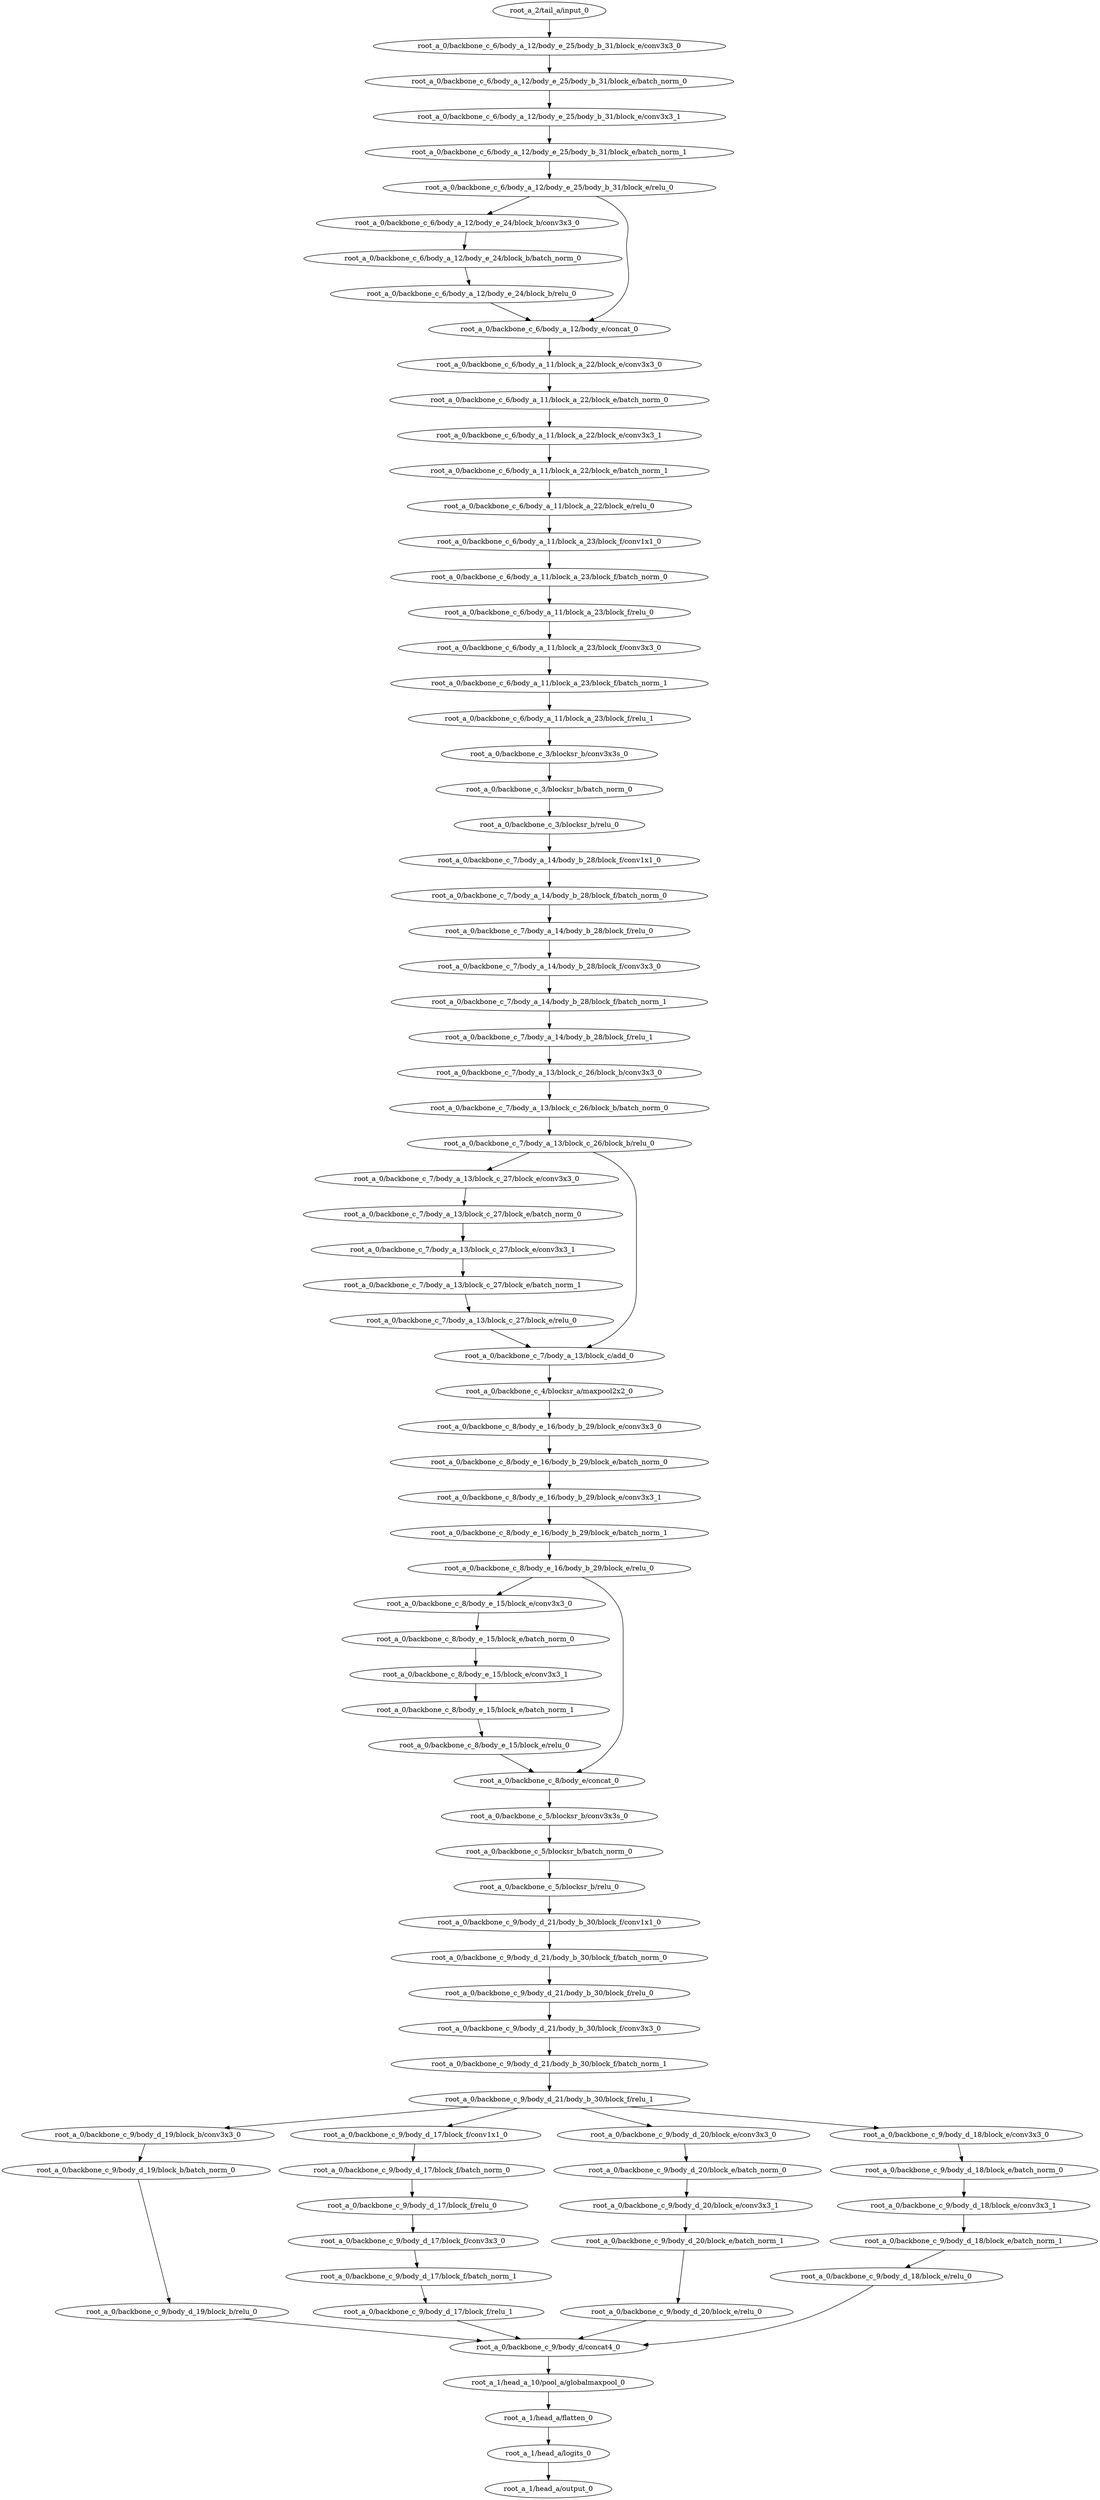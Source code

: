 digraph root_a {
	"root_a_2/tail_a/input_0"
	"root_a_0/backbone_c_6/body_a_12/body_e_25/body_b_31/block_e/conv3x3_0"
	"root_a_0/backbone_c_6/body_a_12/body_e_25/body_b_31/block_e/batch_norm_0"
	"root_a_0/backbone_c_6/body_a_12/body_e_25/body_b_31/block_e/conv3x3_1"
	"root_a_0/backbone_c_6/body_a_12/body_e_25/body_b_31/block_e/batch_norm_1"
	"root_a_0/backbone_c_6/body_a_12/body_e_25/body_b_31/block_e/relu_0"
	"root_a_0/backbone_c_6/body_a_12/body_e_24/block_b/conv3x3_0"
	"root_a_0/backbone_c_6/body_a_12/body_e_24/block_b/batch_norm_0"
	"root_a_0/backbone_c_6/body_a_12/body_e_24/block_b/relu_0"
	"root_a_0/backbone_c_6/body_a_12/body_e/concat_0"
	"root_a_0/backbone_c_6/body_a_11/block_a_22/block_e/conv3x3_0"
	"root_a_0/backbone_c_6/body_a_11/block_a_22/block_e/batch_norm_0"
	"root_a_0/backbone_c_6/body_a_11/block_a_22/block_e/conv3x3_1"
	"root_a_0/backbone_c_6/body_a_11/block_a_22/block_e/batch_norm_1"
	"root_a_0/backbone_c_6/body_a_11/block_a_22/block_e/relu_0"
	"root_a_0/backbone_c_6/body_a_11/block_a_23/block_f/conv1x1_0"
	"root_a_0/backbone_c_6/body_a_11/block_a_23/block_f/batch_norm_0"
	"root_a_0/backbone_c_6/body_a_11/block_a_23/block_f/relu_0"
	"root_a_0/backbone_c_6/body_a_11/block_a_23/block_f/conv3x3_0"
	"root_a_0/backbone_c_6/body_a_11/block_a_23/block_f/batch_norm_1"
	"root_a_0/backbone_c_6/body_a_11/block_a_23/block_f/relu_1"
	"root_a_0/backbone_c_3/blocksr_b/conv3x3s_0"
	"root_a_0/backbone_c_3/blocksr_b/batch_norm_0"
	"root_a_0/backbone_c_3/blocksr_b/relu_0"
	"root_a_0/backbone_c_7/body_a_14/body_b_28/block_f/conv1x1_0"
	"root_a_0/backbone_c_7/body_a_14/body_b_28/block_f/batch_norm_0"
	"root_a_0/backbone_c_7/body_a_14/body_b_28/block_f/relu_0"
	"root_a_0/backbone_c_7/body_a_14/body_b_28/block_f/conv3x3_0"
	"root_a_0/backbone_c_7/body_a_14/body_b_28/block_f/batch_norm_1"
	"root_a_0/backbone_c_7/body_a_14/body_b_28/block_f/relu_1"
	"root_a_0/backbone_c_7/body_a_13/block_c_26/block_b/conv3x3_0"
	"root_a_0/backbone_c_7/body_a_13/block_c_26/block_b/batch_norm_0"
	"root_a_0/backbone_c_7/body_a_13/block_c_26/block_b/relu_0"
	"root_a_0/backbone_c_7/body_a_13/block_c_27/block_e/conv3x3_0"
	"root_a_0/backbone_c_7/body_a_13/block_c_27/block_e/batch_norm_0"
	"root_a_0/backbone_c_7/body_a_13/block_c_27/block_e/conv3x3_1"
	"root_a_0/backbone_c_7/body_a_13/block_c_27/block_e/batch_norm_1"
	"root_a_0/backbone_c_7/body_a_13/block_c_27/block_e/relu_0"
	"root_a_0/backbone_c_7/body_a_13/block_c/add_0"
	"root_a_0/backbone_c_4/blocksr_a/maxpool2x2_0"
	"root_a_0/backbone_c_8/body_e_16/body_b_29/block_e/conv3x3_0"
	"root_a_0/backbone_c_8/body_e_16/body_b_29/block_e/batch_norm_0"
	"root_a_0/backbone_c_8/body_e_16/body_b_29/block_e/conv3x3_1"
	"root_a_0/backbone_c_8/body_e_16/body_b_29/block_e/batch_norm_1"
	"root_a_0/backbone_c_8/body_e_16/body_b_29/block_e/relu_0"
	"root_a_0/backbone_c_8/body_e_15/block_e/conv3x3_0"
	"root_a_0/backbone_c_8/body_e_15/block_e/batch_norm_0"
	"root_a_0/backbone_c_8/body_e_15/block_e/conv3x3_1"
	"root_a_0/backbone_c_8/body_e_15/block_e/batch_norm_1"
	"root_a_0/backbone_c_8/body_e_15/block_e/relu_0"
	"root_a_0/backbone_c_8/body_e/concat_0"
	"root_a_0/backbone_c_5/blocksr_b/conv3x3s_0"
	"root_a_0/backbone_c_5/blocksr_b/batch_norm_0"
	"root_a_0/backbone_c_5/blocksr_b/relu_0"
	"root_a_0/backbone_c_9/body_d_21/body_b_30/block_f/conv1x1_0"
	"root_a_0/backbone_c_9/body_d_21/body_b_30/block_f/batch_norm_0"
	"root_a_0/backbone_c_9/body_d_21/body_b_30/block_f/relu_0"
	"root_a_0/backbone_c_9/body_d_21/body_b_30/block_f/conv3x3_0"
	"root_a_0/backbone_c_9/body_d_21/body_b_30/block_f/batch_norm_1"
	"root_a_0/backbone_c_9/body_d_21/body_b_30/block_f/relu_1"
	"root_a_0/backbone_c_9/body_d_19/block_b/conv3x3_0"
	"root_a_0/backbone_c_9/body_d_19/block_b/batch_norm_0"
	"root_a_0/backbone_c_9/body_d_19/block_b/relu_0"
	"root_a_0/backbone_c_9/body_d_17/block_f/conv1x1_0"
	"root_a_0/backbone_c_9/body_d_17/block_f/batch_norm_0"
	"root_a_0/backbone_c_9/body_d_17/block_f/relu_0"
	"root_a_0/backbone_c_9/body_d_17/block_f/conv3x3_0"
	"root_a_0/backbone_c_9/body_d_17/block_f/batch_norm_1"
	"root_a_0/backbone_c_9/body_d_17/block_f/relu_1"
	"root_a_0/backbone_c_9/body_d_20/block_e/conv3x3_0"
	"root_a_0/backbone_c_9/body_d_20/block_e/batch_norm_0"
	"root_a_0/backbone_c_9/body_d_20/block_e/conv3x3_1"
	"root_a_0/backbone_c_9/body_d_20/block_e/batch_norm_1"
	"root_a_0/backbone_c_9/body_d_20/block_e/relu_0"
	"root_a_0/backbone_c_9/body_d_18/block_e/conv3x3_0"
	"root_a_0/backbone_c_9/body_d_18/block_e/batch_norm_0"
	"root_a_0/backbone_c_9/body_d_18/block_e/conv3x3_1"
	"root_a_0/backbone_c_9/body_d_18/block_e/batch_norm_1"
	"root_a_0/backbone_c_9/body_d_18/block_e/relu_0"
	"root_a_0/backbone_c_9/body_d/concat4_0"
	"root_a_1/head_a_10/pool_a/globalmaxpool_0"
	"root_a_1/head_a/flatten_0"
	"root_a_1/head_a/logits_0"
	"root_a_1/head_a/output_0"

	"root_a_2/tail_a/input_0" -> "root_a_0/backbone_c_6/body_a_12/body_e_25/body_b_31/block_e/conv3x3_0"
	"root_a_0/backbone_c_6/body_a_12/body_e_25/body_b_31/block_e/conv3x3_0" -> "root_a_0/backbone_c_6/body_a_12/body_e_25/body_b_31/block_e/batch_norm_0"
	"root_a_0/backbone_c_6/body_a_12/body_e_25/body_b_31/block_e/batch_norm_0" -> "root_a_0/backbone_c_6/body_a_12/body_e_25/body_b_31/block_e/conv3x3_1"
	"root_a_0/backbone_c_6/body_a_12/body_e_25/body_b_31/block_e/conv3x3_1" -> "root_a_0/backbone_c_6/body_a_12/body_e_25/body_b_31/block_e/batch_norm_1"
	"root_a_0/backbone_c_6/body_a_12/body_e_25/body_b_31/block_e/batch_norm_1" -> "root_a_0/backbone_c_6/body_a_12/body_e_25/body_b_31/block_e/relu_0"
	"root_a_0/backbone_c_6/body_a_12/body_e_25/body_b_31/block_e/relu_0" -> "root_a_0/backbone_c_6/body_a_12/body_e_24/block_b/conv3x3_0"
	"root_a_0/backbone_c_6/body_a_12/body_e_24/block_b/conv3x3_0" -> "root_a_0/backbone_c_6/body_a_12/body_e_24/block_b/batch_norm_0"
	"root_a_0/backbone_c_6/body_a_12/body_e_24/block_b/batch_norm_0" -> "root_a_0/backbone_c_6/body_a_12/body_e_24/block_b/relu_0"
	"root_a_0/backbone_c_6/body_a_12/body_e_25/body_b_31/block_e/relu_0" -> "root_a_0/backbone_c_6/body_a_12/body_e/concat_0"
	"root_a_0/backbone_c_6/body_a_12/body_e_24/block_b/relu_0" -> "root_a_0/backbone_c_6/body_a_12/body_e/concat_0"
	"root_a_0/backbone_c_6/body_a_12/body_e/concat_0" -> "root_a_0/backbone_c_6/body_a_11/block_a_22/block_e/conv3x3_0"
	"root_a_0/backbone_c_6/body_a_11/block_a_22/block_e/conv3x3_0" -> "root_a_0/backbone_c_6/body_a_11/block_a_22/block_e/batch_norm_0"
	"root_a_0/backbone_c_6/body_a_11/block_a_22/block_e/batch_norm_0" -> "root_a_0/backbone_c_6/body_a_11/block_a_22/block_e/conv3x3_1"
	"root_a_0/backbone_c_6/body_a_11/block_a_22/block_e/conv3x3_1" -> "root_a_0/backbone_c_6/body_a_11/block_a_22/block_e/batch_norm_1"
	"root_a_0/backbone_c_6/body_a_11/block_a_22/block_e/batch_norm_1" -> "root_a_0/backbone_c_6/body_a_11/block_a_22/block_e/relu_0"
	"root_a_0/backbone_c_6/body_a_11/block_a_22/block_e/relu_0" -> "root_a_0/backbone_c_6/body_a_11/block_a_23/block_f/conv1x1_0"
	"root_a_0/backbone_c_6/body_a_11/block_a_23/block_f/conv1x1_0" -> "root_a_0/backbone_c_6/body_a_11/block_a_23/block_f/batch_norm_0"
	"root_a_0/backbone_c_6/body_a_11/block_a_23/block_f/batch_norm_0" -> "root_a_0/backbone_c_6/body_a_11/block_a_23/block_f/relu_0"
	"root_a_0/backbone_c_6/body_a_11/block_a_23/block_f/relu_0" -> "root_a_0/backbone_c_6/body_a_11/block_a_23/block_f/conv3x3_0"
	"root_a_0/backbone_c_6/body_a_11/block_a_23/block_f/conv3x3_0" -> "root_a_0/backbone_c_6/body_a_11/block_a_23/block_f/batch_norm_1"
	"root_a_0/backbone_c_6/body_a_11/block_a_23/block_f/batch_norm_1" -> "root_a_0/backbone_c_6/body_a_11/block_a_23/block_f/relu_1"
	"root_a_0/backbone_c_6/body_a_11/block_a_23/block_f/relu_1" -> "root_a_0/backbone_c_3/blocksr_b/conv3x3s_0"
	"root_a_0/backbone_c_3/blocksr_b/conv3x3s_0" -> "root_a_0/backbone_c_3/blocksr_b/batch_norm_0"
	"root_a_0/backbone_c_3/blocksr_b/batch_norm_0" -> "root_a_0/backbone_c_3/blocksr_b/relu_0"
	"root_a_0/backbone_c_3/blocksr_b/relu_0" -> "root_a_0/backbone_c_7/body_a_14/body_b_28/block_f/conv1x1_0"
	"root_a_0/backbone_c_7/body_a_14/body_b_28/block_f/conv1x1_0" -> "root_a_0/backbone_c_7/body_a_14/body_b_28/block_f/batch_norm_0"
	"root_a_0/backbone_c_7/body_a_14/body_b_28/block_f/batch_norm_0" -> "root_a_0/backbone_c_7/body_a_14/body_b_28/block_f/relu_0"
	"root_a_0/backbone_c_7/body_a_14/body_b_28/block_f/relu_0" -> "root_a_0/backbone_c_7/body_a_14/body_b_28/block_f/conv3x3_0"
	"root_a_0/backbone_c_7/body_a_14/body_b_28/block_f/conv3x3_0" -> "root_a_0/backbone_c_7/body_a_14/body_b_28/block_f/batch_norm_1"
	"root_a_0/backbone_c_7/body_a_14/body_b_28/block_f/batch_norm_1" -> "root_a_0/backbone_c_7/body_a_14/body_b_28/block_f/relu_1"
	"root_a_0/backbone_c_7/body_a_14/body_b_28/block_f/relu_1" -> "root_a_0/backbone_c_7/body_a_13/block_c_26/block_b/conv3x3_0"
	"root_a_0/backbone_c_7/body_a_13/block_c_26/block_b/conv3x3_0" -> "root_a_0/backbone_c_7/body_a_13/block_c_26/block_b/batch_norm_0"
	"root_a_0/backbone_c_7/body_a_13/block_c_26/block_b/batch_norm_0" -> "root_a_0/backbone_c_7/body_a_13/block_c_26/block_b/relu_0"
	"root_a_0/backbone_c_7/body_a_13/block_c_26/block_b/relu_0" -> "root_a_0/backbone_c_7/body_a_13/block_c_27/block_e/conv3x3_0"
	"root_a_0/backbone_c_7/body_a_13/block_c_27/block_e/conv3x3_0" -> "root_a_0/backbone_c_7/body_a_13/block_c_27/block_e/batch_norm_0"
	"root_a_0/backbone_c_7/body_a_13/block_c_27/block_e/batch_norm_0" -> "root_a_0/backbone_c_7/body_a_13/block_c_27/block_e/conv3x3_1"
	"root_a_0/backbone_c_7/body_a_13/block_c_27/block_e/conv3x3_1" -> "root_a_0/backbone_c_7/body_a_13/block_c_27/block_e/batch_norm_1"
	"root_a_0/backbone_c_7/body_a_13/block_c_27/block_e/batch_norm_1" -> "root_a_0/backbone_c_7/body_a_13/block_c_27/block_e/relu_0"
	"root_a_0/backbone_c_7/body_a_13/block_c_26/block_b/relu_0" -> "root_a_0/backbone_c_7/body_a_13/block_c/add_0"
	"root_a_0/backbone_c_7/body_a_13/block_c_27/block_e/relu_0" -> "root_a_0/backbone_c_7/body_a_13/block_c/add_0"
	"root_a_0/backbone_c_7/body_a_13/block_c/add_0" -> "root_a_0/backbone_c_4/blocksr_a/maxpool2x2_0"
	"root_a_0/backbone_c_4/blocksr_a/maxpool2x2_0" -> "root_a_0/backbone_c_8/body_e_16/body_b_29/block_e/conv3x3_0"
	"root_a_0/backbone_c_8/body_e_16/body_b_29/block_e/conv3x3_0" -> "root_a_0/backbone_c_8/body_e_16/body_b_29/block_e/batch_norm_0"
	"root_a_0/backbone_c_8/body_e_16/body_b_29/block_e/batch_norm_0" -> "root_a_0/backbone_c_8/body_e_16/body_b_29/block_e/conv3x3_1"
	"root_a_0/backbone_c_8/body_e_16/body_b_29/block_e/conv3x3_1" -> "root_a_0/backbone_c_8/body_e_16/body_b_29/block_e/batch_norm_1"
	"root_a_0/backbone_c_8/body_e_16/body_b_29/block_e/batch_norm_1" -> "root_a_0/backbone_c_8/body_e_16/body_b_29/block_e/relu_0"
	"root_a_0/backbone_c_8/body_e_16/body_b_29/block_e/relu_0" -> "root_a_0/backbone_c_8/body_e_15/block_e/conv3x3_0"
	"root_a_0/backbone_c_8/body_e_15/block_e/conv3x3_0" -> "root_a_0/backbone_c_8/body_e_15/block_e/batch_norm_0"
	"root_a_0/backbone_c_8/body_e_15/block_e/batch_norm_0" -> "root_a_0/backbone_c_8/body_e_15/block_e/conv3x3_1"
	"root_a_0/backbone_c_8/body_e_15/block_e/conv3x3_1" -> "root_a_0/backbone_c_8/body_e_15/block_e/batch_norm_1"
	"root_a_0/backbone_c_8/body_e_15/block_e/batch_norm_1" -> "root_a_0/backbone_c_8/body_e_15/block_e/relu_0"
	"root_a_0/backbone_c_8/body_e_15/block_e/relu_0" -> "root_a_0/backbone_c_8/body_e/concat_0"
	"root_a_0/backbone_c_8/body_e_16/body_b_29/block_e/relu_0" -> "root_a_0/backbone_c_8/body_e/concat_0"
	"root_a_0/backbone_c_8/body_e/concat_0" -> "root_a_0/backbone_c_5/blocksr_b/conv3x3s_0"
	"root_a_0/backbone_c_5/blocksr_b/conv3x3s_0" -> "root_a_0/backbone_c_5/blocksr_b/batch_norm_0"
	"root_a_0/backbone_c_5/blocksr_b/batch_norm_0" -> "root_a_0/backbone_c_5/blocksr_b/relu_0"
	"root_a_0/backbone_c_5/blocksr_b/relu_0" -> "root_a_0/backbone_c_9/body_d_21/body_b_30/block_f/conv1x1_0"
	"root_a_0/backbone_c_9/body_d_21/body_b_30/block_f/conv1x1_0" -> "root_a_0/backbone_c_9/body_d_21/body_b_30/block_f/batch_norm_0"
	"root_a_0/backbone_c_9/body_d_21/body_b_30/block_f/batch_norm_0" -> "root_a_0/backbone_c_9/body_d_21/body_b_30/block_f/relu_0"
	"root_a_0/backbone_c_9/body_d_21/body_b_30/block_f/relu_0" -> "root_a_0/backbone_c_9/body_d_21/body_b_30/block_f/conv3x3_0"
	"root_a_0/backbone_c_9/body_d_21/body_b_30/block_f/conv3x3_0" -> "root_a_0/backbone_c_9/body_d_21/body_b_30/block_f/batch_norm_1"
	"root_a_0/backbone_c_9/body_d_21/body_b_30/block_f/batch_norm_1" -> "root_a_0/backbone_c_9/body_d_21/body_b_30/block_f/relu_1"
	"root_a_0/backbone_c_9/body_d_21/body_b_30/block_f/relu_1" -> "root_a_0/backbone_c_9/body_d_19/block_b/conv3x3_0"
	"root_a_0/backbone_c_9/body_d_19/block_b/conv3x3_0" -> "root_a_0/backbone_c_9/body_d_19/block_b/batch_norm_0"
	"root_a_0/backbone_c_9/body_d_19/block_b/batch_norm_0" -> "root_a_0/backbone_c_9/body_d_19/block_b/relu_0"
	"root_a_0/backbone_c_9/body_d_21/body_b_30/block_f/relu_1" -> "root_a_0/backbone_c_9/body_d_17/block_f/conv1x1_0"
	"root_a_0/backbone_c_9/body_d_17/block_f/conv1x1_0" -> "root_a_0/backbone_c_9/body_d_17/block_f/batch_norm_0"
	"root_a_0/backbone_c_9/body_d_17/block_f/batch_norm_0" -> "root_a_0/backbone_c_9/body_d_17/block_f/relu_0"
	"root_a_0/backbone_c_9/body_d_17/block_f/relu_0" -> "root_a_0/backbone_c_9/body_d_17/block_f/conv3x3_0"
	"root_a_0/backbone_c_9/body_d_17/block_f/conv3x3_0" -> "root_a_0/backbone_c_9/body_d_17/block_f/batch_norm_1"
	"root_a_0/backbone_c_9/body_d_17/block_f/batch_norm_1" -> "root_a_0/backbone_c_9/body_d_17/block_f/relu_1"
	"root_a_0/backbone_c_9/body_d_21/body_b_30/block_f/relu_1" -> "root_a_0/backbone_c_9/body_d_20/block_e/conv3x3_0"
	"root_a_0/backbone_c_9/body_d_20/block_e/conv3x3_0" -> "root_a_0/backbone_c_9/body_d_20/block_e/batch_norm_0"
	"root_a_0/backbone_c_9/body_d_20/block_e/batch_norm_0" -> "root_a_0/backbone_c_9/body_d_20/block_e/conv3x3_1"
	"root_a_0/backbone_c_9/body_d_20/block_e/conv3x3_1" -> "root_a_0/backbone_c_9/body_d_20/block_e/batch_norm_1"
	"root_a_0/backbone_c_9/body_d_20/block_e/batch_norm_1" -> "root_a_0/backbone_c_9/body_d_20/block_e/relu_0"
	"root_a_0/backbone_c_9/body_d_21/body_b_30/block_f/relu_1" -> "root_a_0/backbone_c_9/body_d_18/block_e/conv3x3_0"
	"root_a_0/backbone_c_9/body_d_18/block_e/conv3x3_0" -> "root_a_0/backbone_c_9/body_d_18/block_e/batch_norm_0"
	"root_a_0/backbone_c_9/body_d_18/block_e/batch_norm_0" -> "root_a_0/backbone_c_9/body_d_18/block_e/conv3x3_1"
	"root_a_0/backbone_c_9/body_d_18/block_e/conv3x3_1" -> "root_a_0/backbone_c_9/body_d_18/block_e/batch_norm_1"
	"root_a_0/backbone_c_9/body_d_18/block_e/batch_norm_1" -> "root_a_0/backbone_c_9/body_d_18/block_e/relu_0"
	"root_a_0/backbone_c_9/body_d_19/block_b/relu_0" -> "root_a_0/backbone_c_9/body_d/concat4_0"
	"root_a_0/backbone_c_9/body_d_17/block_f/relu_1" -> "root_a_0/backbone_c_9/body_d/concat4_0"
	"root_a_0/backbone_c_9/body_d_20/block_e/relu_0" -> "root_a_0/backbone_c_9/body_d/concat4_0"
	"root_a_0/backbone_c_9/body_d_18/block_e/relu_0" -> "root_a_0/backbone_c_9/body_d/concat4_0"
	"root_a_0/backbone_c_9/body_d/concat4_0" -> "root_a_1/head_a_10/pool_a/globalmaxpool_0"
	"root_a_1/head_a_10/pool_a/globalmaxpool_0" -> "root_a_1/head_a/flatten_0"
	"root_a_1/head_a/flatten_0" -> "root_a_1/head_a/logits_0"
	"root_a_1/head_a/logits_0" -> "root_a_1/head_a/output_0"

}